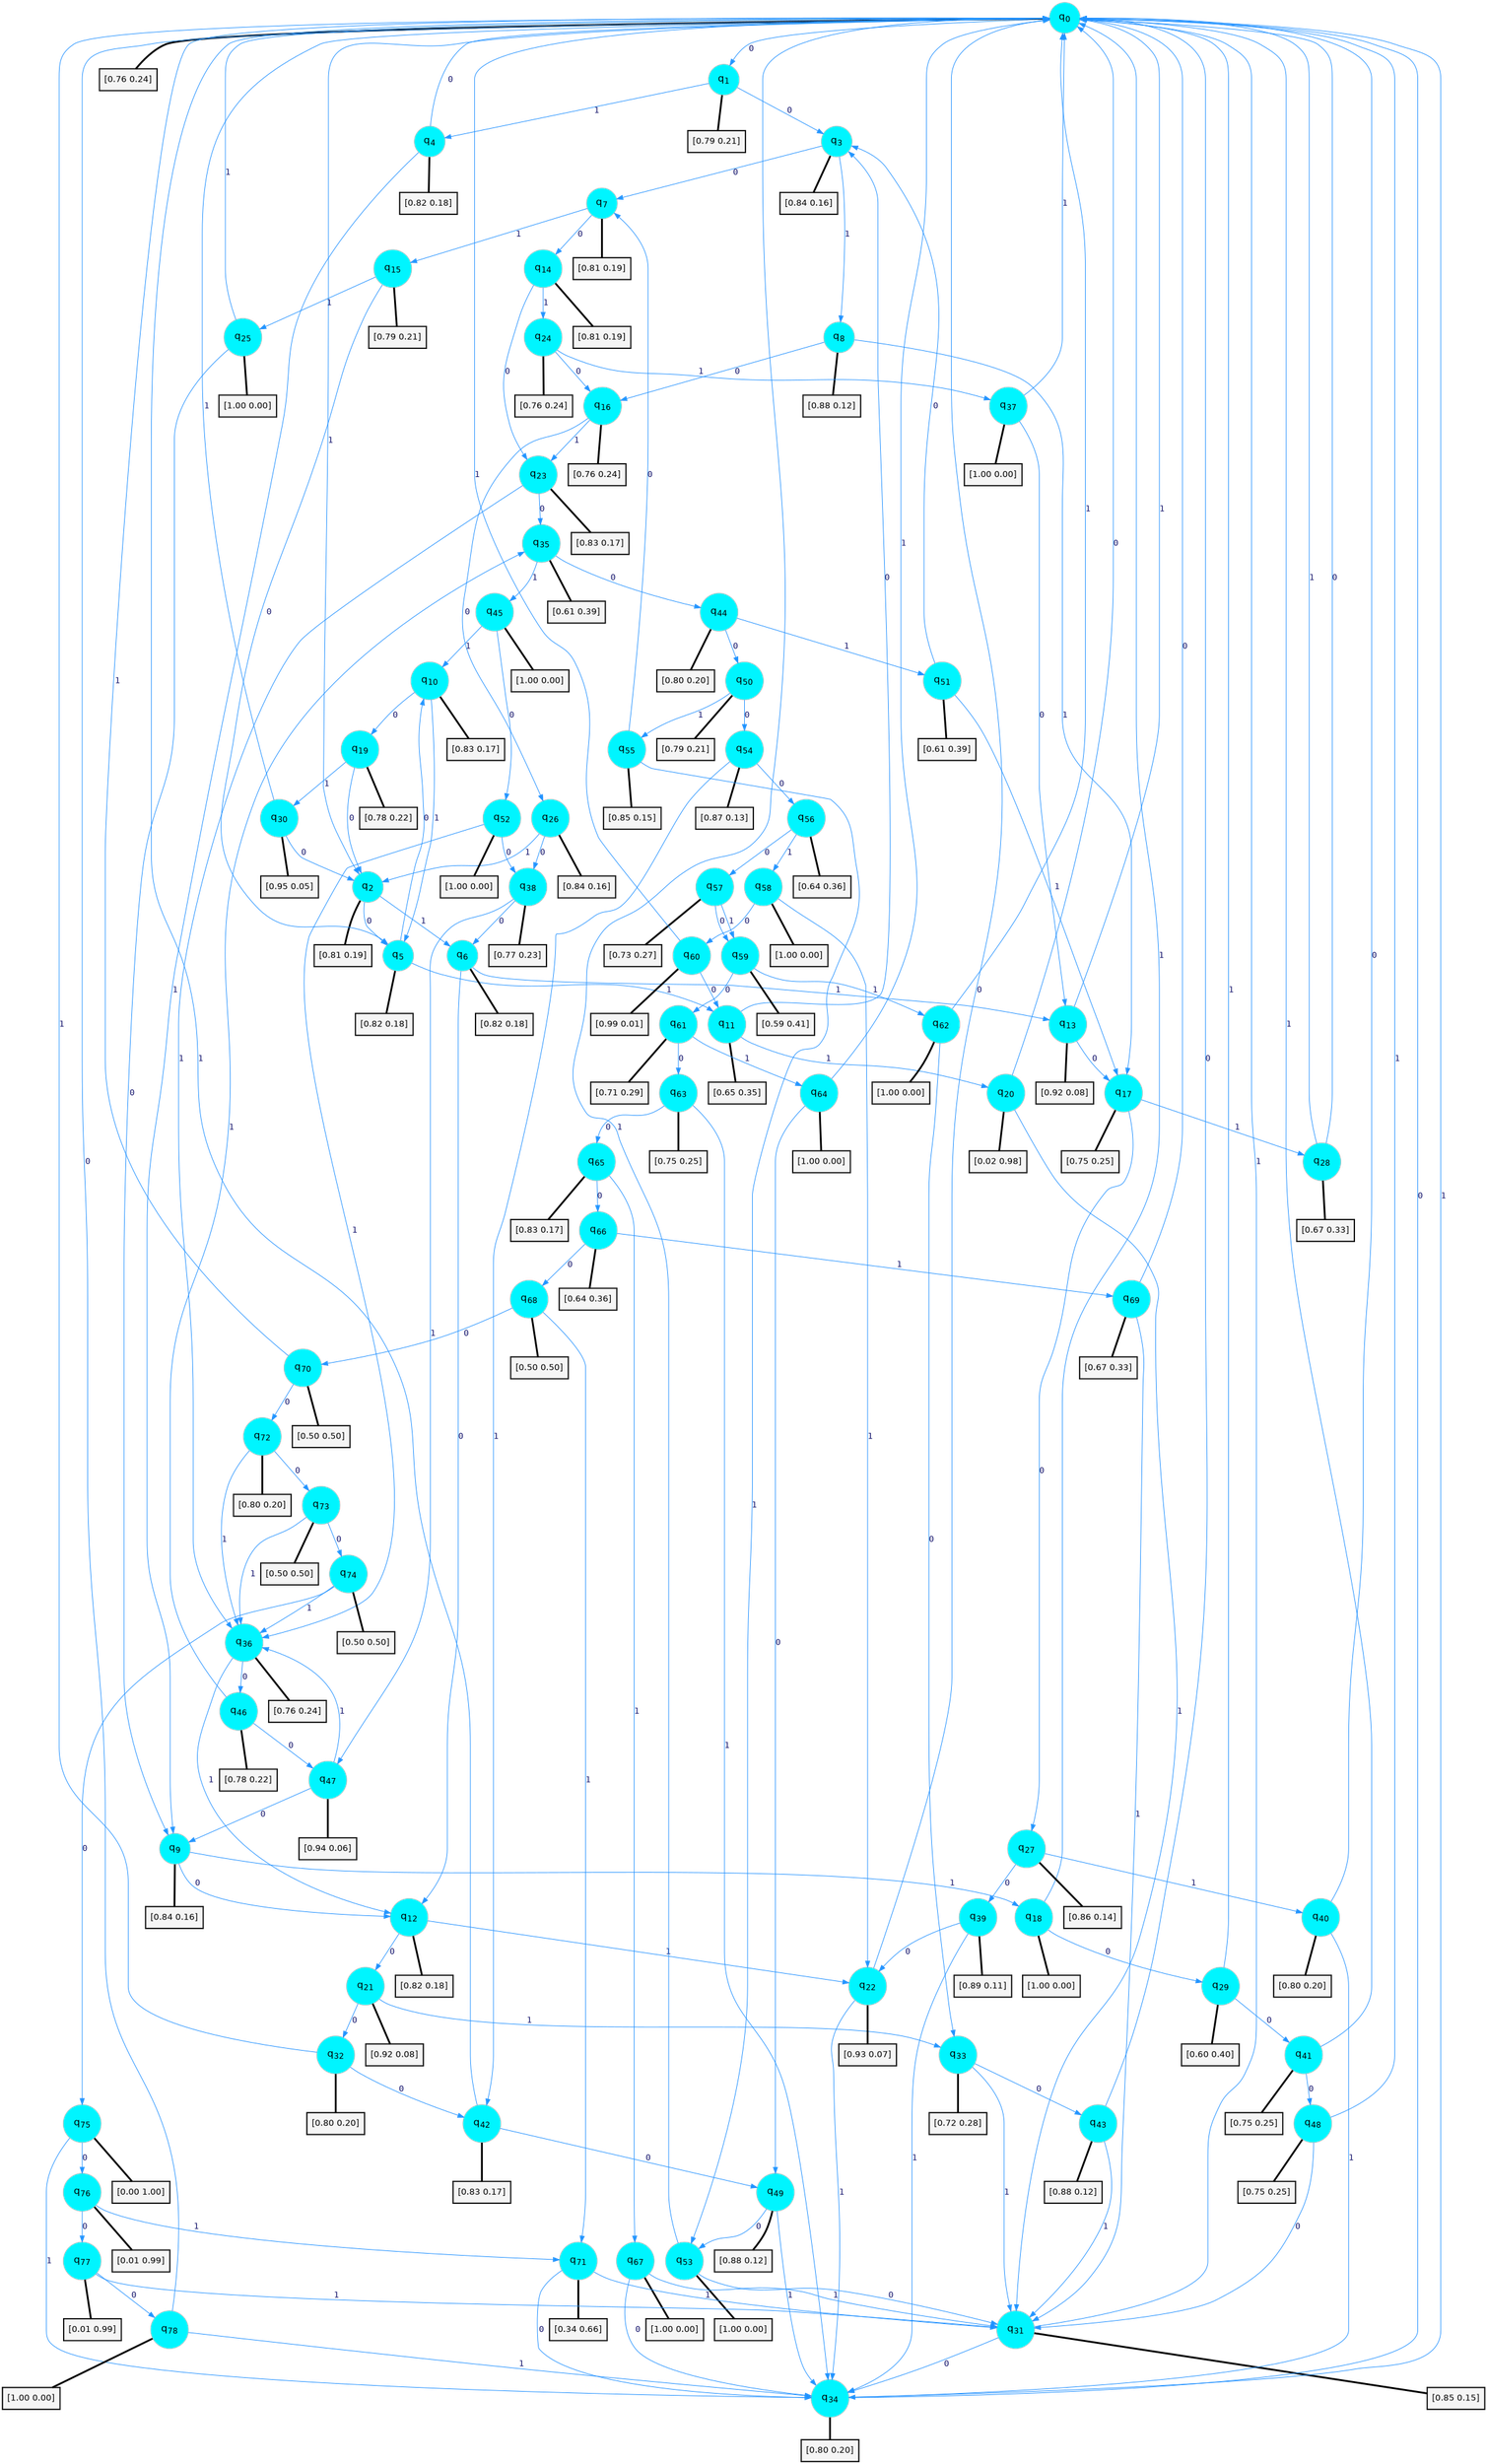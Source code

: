 digraph G {
graph [
bgcolor=transparent, dpi=300, rankdir=TD, size="40,25"];
node [
color=gray, fillcolor=turquoise1, fontcolor=black, fontname=Helvetica, fontsize=16, fontweight=bold, shape=circle, style=filled];
edge [
arrowsize=1, color=dodgerblue1, fontcolor=midnightblue, fontname=courier, fontweight=bold, penwidth=1, style=solid, weight=20];
0[label=<q<SUB>0</SUB>>];
1[label=<q<SUB>1</SUB>>];
2[label=<q<SUB>2</SUB>>];
3[label=<q<SUB>3</SUB>>];
4[label=<q<SUB>4</SUB>>];
5[label=<q<SUB>5</SUB>>];
6[label=<q<SUB>6</SUB>>];
7[label=<q<SUB>7</SUB>>];
8[label=<q<SUB>8</SUB>>];
9[label=<q<SUB>9</SUB>>];
10[label=<q<SUB>10</SUB>>];
11[label=<q<SUB>11</SUB>>];
12[label=<q<SUB>12</SUB>>];
13[label=<q<SUB>13</SUB>>];
14[label=<q<SUB>14</SUB>>];
15[label=<q<SUB>15</SUB>>];
16[label=<q<SUB>16</SUB>>];
17[label=<q<SUB>17</SUB>>];
18[label=<q<SUB>18</SUB>>];
19[label=<q<SUB>19</SUB>>];
20[label=<q<SUB>20</SUB>>];
21[label=<q<SUB>21</SUB>>];
22[label=<q<SUB>22</SUB>>];
23[label=<q<SUB>23</SUB>>];
24[label=<q<SUB>24</SUB>>];
25[label=<q<SUB>25</SUB>>];
26[label=<q<SUB>26</SUB>>];
27[label=<q<SUB>27</SUB>>];
28[label=<q<SUB>28</SUB>>];
29[label=<q<SUB>29</SUB>>];
30[label=<q<SUB>30</SUB>>];
31[label=<q<SUB>31</SUB>>];
32[label=<q<SUB>32</SUB>>];
33[label=<q<SUB>33</SUB>>];
34[label=<q<SUB>34</SUB>>];
35[label=<q<SUB>35</SUB>>];
36[label=<q<SUB>36</SUB>>];
37[label=<q<SUB>37</SUB>>];
38[label=<q<SUB>38</SUB>>];
39[label=<q<SUB>39</SUB>>];
40[label=<q<SUB>40</SUB>>];
41[label=<q<SUB>41</SUB>>];
42[label=<q<SUB>42</SUB>>];
43[label=<q<SUB>43</SUB>>];
44[label=<q<SUB>44</SUB>>];
45[label=<q<SUB>45</SUB>>];
46[label=<q<SUB>46</SUB>>];
47[label=<q<SUB>47</SUB>>];
48[label=<q<SUB>48</SUB>>];
49[label=<q<SUB>49</SUB>>];
50[label=<q<SUB>50</SUB>>];
51[label=<q<SUB>51</SUB>>];
52[label=<q<SUB>52</SUB>>];
53[label=<q<SUB>53</SUB>>];
54[label=<q<SUB>54</SUB>>];
55[label=<q<SUB>55</SUB>>];
56[label=<q<SUB>56</SUB>>];
57[label=<q<SUB>57</SUB>>];
58[label=<q<SUB>58</SUB>>];
59[label=<q<SUB>59</SUB>>];
60[label=<q<SUB>60</SUB>>];
61[label=<q<SUB>61</SUB>>];
62[label=<q<SUB>62</SUB>>];
63[label=<q<SUB>63</SUB>>];
64[label=<q<SUB>64</SUB>>];
65[label=<q<SUB>65</SUB>>];
66[label=<q<SUB>66</SUB>>];
67[label=<q<SUB>67</SUB>>];
68[label=<q<SUB>68</SUB>>];
69[label=<q<SUB>69</SUB>>];
70[label=<q<SUB>70</SUB>>];
71[label=<q<SUB>71</SUB>>];
72[label=<q<SUB>72</SUB>>];
73[label=<q<SUB>73</SUB>>];
74[label=<q<SUB>74</SUB>>];
75[label=<q<SUB>75</SUB>>];
76[label=<q<SUB>76</SUB>>];
77[label=<q<SUB>77</SUB>>];
78[label=<q<SUB>78</SUB>>];
79[label="[0.76 0.24]", shape=box,fontcolor=black, fontname=Helvetica, fontsize=14, penwidth=2, fillcolor=whitesmoke,color=black];
80[label="[0.79 0.21]", shape=box,fontcolor=black, fontname=Helvetica, fontsize=14, penwidth=2, fillcolor=whitesmoke,color=black];
81[label="[0.81 0.19]", shape=box,fontcolor=black, fontname=Helvetica, fontsize=14, penwidth=2, fillcolor=whitesmoke,color=black];
82[label="[0.84 0.16]", shape=box,fontcolor=black, fontname=Helvetica, fontsize=14, penwidth=2, fillcolor=whitesmoke,color=black];
83[label="[0.82 0.18]", shape=box,fontcolor=black, fontname=Helvetica, fontsize=14, penwidth=2, fillcolor=whitesmoke,color=black];
84[label="[0.82 0.18]", shape=box,fontcolor=black, fontname=Helvetica, fontsize=14, penwidth=2, fillcolor=whitesmoke,color=black];
85[label="[0.82 0.18]", shape=box,fontcolor=black, fontname=Helvetica, fontsize=14, penwidth=2, fillcolor=whitesmoke,color=black];
86[label="[0.81 0.19]", shape=box,fontcolor=black, fontname=Helvetica, fontsize=14, penwidth=2, fillcolor=whitesmoke,color=black];
87[label="[0.88 0.12]", shape=box,fontcolor=black, fontname=Helvetica, fontsize=14, penwidth=2, fillcolor=whitesmoke,color=black];
88[label="[0.84 0.16]", shape=box,fontcolor=black, fontname=Helvetica, fontsize=14, penwidth=2, fillcolor=whitesmoke,color=black];
89[label="[0.83 0.17]", shape=box,fontcolor=black, fontname=Helvetica, fontsize=14, penwidth=2, fillcolor=whitesmoke,color=black];
90[label="[0.65 0.35]", shape=box,fontcolor=black, fontname=Helvetica, fontsize=14, penwidth=2, fillcolor=whitesmoke,color=black];
91[label="[0.82 0.18]", shape=box,fontcolor=black, fontname=Helvetica, fontsize=14, penwidth=2, fillcolor=whitesmoke,color=black];
92[label="[0.92 0.08]", shape=box,fontcolor=black, fontname=Helvetica, fontsize=14, penwidth=2, fillcolor=whitesmoke,color=black];
93[label="[0.81 0.19]", shape=box,fontcolor=black, fontname=Helvetica, fontsize=14, penwidth=2, fillcolor=whitesmoke,color=black];
94[label="[0.79 0.21]", shape=box,fontcolor=black, fontname=Helvetica, fontsize=14, penwidth=2, fillcolor=whitesmoke,color=black];
95[label="[0.76 0.24]", shape=box,fontcolor=black, fontname=Helvetica, fontsize=14, penwidth=2, fillcolor=whitesmoke,color=black];
96[label="[0.75 0.25]", shape=box,fontcolor=black, fontname=Helvetica, fontsize=14, penwidth=2, fillcolor=whitesmoke,color=black];
97[label="[1.00 0.00]", shape=box,fontcolor=black, fontname=Helvetica, fontsize=14, penwidth=2, fillcolor=whitesmoke,color=black];
98[label="[0.78 0.22]", shape=box,fontcolor=black, fontname=Helvetica, fontsize=14, penwidth=2, fillcolor=whitesmoke,color=black];
99[label="[0.02 0.98]", shape=box,fontcolor=black, fontname=Helvetica, fontsize=14, penwidth=2, fillcolor=whitesmoke,color=black];
100[label="[0.92 0.08]", shape=box,fontcolor=black, fontname=Helvetica, fontsize=14, penwidth=2, fillcolor=whitesmoke,color=black];
101[label="[0.93 0.07]", shape=box,fontcolor=black, fontname=Helvetica, fontsize=14, penwidth=2, fillcolor=whitesmoke,color=black];
102[label="[0.83 0.17]", shape=box,fontcolor=black, fontname=Helvetica, fontsize=14, penwidth=2, fillcolor=whitesmoke,color=black];
103[label="[0.76 0.24]", shape=box,fontcolor=black, fontname=Helvetica, fontsize=14, penwidth=2, fillcolor=whitesmoke,color=black];
104[label="[1.00 0.00]", shape=box,fontcolor=black, fontname=Helvetica, fontsize=14, penwidth=2, fillcolor=whitesmoke,color=black];
105[label="[0.84 0.16]", shape=box,fontcolor=black, fontname=Helvetica, fontsize=14, penwidth=2, fillcolor=whitesmoke,color=black];
106[label="[0.86 0.14]", shape=box,fontcolor=black, fontname=Helvetica, fontsize=14, penwidth=2, fillcolor=whitesmoke,color=black];
107[label="[0.67 0.33]", shape=box,fontcolor=black, fontname=Helvetica, fontsize=14, penwidth=2, fillcolor=whitesmoke,color=black];
108[label="[0.60 0.40]", shape=box,fontcolor=black, fontname=Helvetica, fontsize=14, penwidth=2, fillcolor=whitesmoke,color=black];
109[label="[0.95 0.05]", shape=box,fontcolor=black, fontname=Helvetica, fontsize=14, penwidth=2, fillcolor=whitesmoke,color=black];
110[label="[0.85 0.15]", shape=box,fontcolor=black, fontname=Helvetica, fontsize=14, penwidth=2, fillcolor=whitesmoke,color=black];
111[label="[0.80 0.20]", shape=box,fontcolor=black, fontname=Helvetica, fontsize=14, penwidth=2, fillcolor=whitesmoke,color=black];
112[label="[0.72 0.28]", shape=box,fontcolor=black, fontname=Helvetica, fontsize=14, penwidth=2, fillcolor=whitesmoke,color=black];
113[label="[0.80 0.20]", shape=box,fontcolor=black, fontname=Helvetica, fontsize=14, penwidth=2, fillcolor=whitesmoke,color=black];
114[label="[0.61 0.39]", shape=box,fontcolor=black, fontname=Helvetica, fontsize=14, penwidth=2, fillcolor=whitesmoke,color=black];
115[label="[0.76 0.24]", shape=box,fontcolor=black, fontname=Helvetica, fontsize=14, penwidth=2, fillcolor=whitesmoke,color=black];
116[label="[1.00 0.00]", shape=box,fontcolor=black, fontname=Helvetica, fontsize=14, penwidth=2, fillcolor=whitesmoke,color=black];
117[label="[0.77 0.23]", shape=box,fontcolor=black, fontname=Helvetica, fontsize=14, penwidth=2, fillcolor=whitesmoke,color=black];
118[label="[0.89 0.11]", shape=box,fontcolor=black, fontname=Helvetica, fontsize=14, penwidth=2, fillcolor=whitesmoke,color=black];
119[label="[0.80 0.20]", shape=box,fontcolor=black, fontname=Helvetica, fontsize=14, penwidth=2, fillcolor=whitesmoke,color=black];
120[label="[0.75 0.25]", shape=box,fontcolor=black, fontname=Helvetica, fontsize=14, penwidth=2, fillcolor=whitesmoke,color=black];
121[label="[0.83 0.17]", shape=box,fontcolor=black, fontname=Helvetica, fontsize=14, penwidth=2, fillcolor=whitesmoke,color=black];
122[label="[0.88 0.12]", shape=box,fontcolor=black, fontname=Helvetica, fontsize=14, penwidth=2, fillcolor=whitesmoke,color=black];
123[label="[0.80 0.20]", shape=box,fontcolor=black, fontname=Helvetica, fontsize=14, penwidth=2, fillcolor=whitesmoke,color=black];
124[label="[1.00 0.00]", shape=box,fontcolor=black, fontname=Helvetica, fontsize=14, penwidth=2, fillcolor=whitesmoke,color=black];
125[label="[0.78 0.22]", shape=box,fontcolor=black, fontname=Helvetica, fontsize=14, penwidth=2, fillcolor=whitesmoke,color=black];
126[label="[0.94 0.06]", shape=box,fontcolor=black, fontname=Helvetica, fontsize=14, penwidth=2, fillcolor=whitesmoke,color=black];
127[label="[0.75 0.25]", shape=box,fontcolor=black, fontname=Helvetica, fontsize=14, penwidth=2, fillcolor=whitesmoke,color=black];
128[label="[0.88 0.12]", shape=box,fontcolor=black, fontname=Helvetica, fontsize=14, penwidth=2, fillcolor=whitesmoke,color=black];
129[label="[0.79 0.21]", shape=box,fontcolor=black, fontname=Helvetica, fontsize=14, penwidth=2, fillcolor=whitesmoke,color=black];
130[label="[0.61 0.39]", shape=box,fontcolor=black, fontname=Helvetica, fontsize=14, penwidth=2, fillcolor=whitesmoke,color=black];
131[label="[1.00 0.00]", shape=box,fontcolor=black, fontname=Helvetica, fontsize=14, penwidth=2, fillcolor=whitesmoke,color=black];
132[label="[1.00 0.00]", shape=box,fontcolor=black, fontname=Helvetica, fontsize=14, penwidth=2, fillcolor=whitesmoke,color=black];
133[label="[0.87 0.13]", shape=box,fontcolor=black, fontname=Helvetica, fontsize=14, penwidth=2, fillcolor=whitesmoke,color=black];
134[label="[0.85 0.15]", shape=box,fontcolor=black, fontname=Helvetica, fontsize=14, penwidth=2, fillcolor=whitesmoke,color=black];
135[label="[0.64 0.36]", shape=box,fontcolor=black, fontname=Helvetica, fontsize=14, penwidth=2, fillcolor=whitesmoke,color=black];
136[label="[0.73 0.27]", shape=box,fontcolor=black, fontname=Helvetica, fontsize=14, penwidth=2, fillcolor=whitesmoke,color=black];
137[label="[1.00 0.00]", shape=box,fontcolor=black, fontname=Helvetica, fontsize=14, penwidth=2, fillcolor=whitesmoke,color=black];
138[label="[0.59 0.41]", shape=box,fontcolor=black, fontname=Helvetica, fontsize=14, penwidth=2, fillcolor=whitesmoke,color=black];
139[label="[0.99 0.01]", shape=box,fontcolor=black, fontname=Helvetica, fontsize=14, penwidth=2, fillcolor=whitesmoke,color=black];
140[label="[0.71 0.29]", shape=box,fontcolor=black, fontname=Helvetica, fontsize=14, penwidth=2, fillcolor=whitesmoke,color=black];
141[label="[1.00 0.00]", shape=box,fontcolor=black, fontname=Helvetica, fontsize=14, penwidth=2, fillcolor=whitesmoke,color=black];
142[label="[0.75 0.25]", shape=box,fontcolor=black, fontname=Helvetica, fontsize=14, penwidth=2, fillcolor=whitesmoke,color=black];
143[label="[1.00 0.00]", shape=box,fontcolor=black, fontname=Helvetica, fontsize=14, penwidth=2, fillcolor=whitesmoke,color=black];
144[label="[0.83 0.17]", shape=box,fontcolor=black, fontname=Helvetica, fontsize=14, penwidth=2, fillcolor=whitesmoke,color=black];
145[label="[0.64 0.36]", shape=box,fontcolor=black, fontname=Helvetica, fontsize=14, penwidth=2, fillcolor=whitesmoke,color=black];
146[label="[1.00 0.00]", shape=box,fontcolor=black, fontname=Helvetica, fontsize=14, penwidth=2, fillcolor=whitesmoke,color=black];
147[label="[0.50 0.50]", shape=box,fontcolor=black, fontname=Helvetica, fontsize=14, penwidth=2, fillcolor=whitesmoke,color=black];
148[label="[0.67 0.33]", shape=box,fontcolor=black, fontname=Helvetica, fontsize=14, penwidth=2, fillcolor=whitesmoke,color=black];
149[label="[0.50 0.50]", shape=box,fontcolor=black, fontname=Helvetica, fontsize=14, penwidth=2, fillcolor=whitesmoke,color=black];
150[label="[0.34 0.66]", shape=box,fontcolor=black, fontname=Helvetica, fontsize=14, penwidth=2, fillcolor=whitesmoke,color=black];
151[label="[0.80 0.20]", shape=box,fontcolor=black, fontname=Helvetica, fontsize=14, penwidth=2, fillcolor=whitesmoke,color=black];
152[label="[0.50 0.50]", shape=box,fontcolor=black, fontname=Helvetica, fontsize=14, penwidth=2, fillcolor=whitesmoke,color=black];
153[label="[0.50 0.50]", shape=box,fontcolor=black, fontname=Helvetica, fontsize=14, penwidth=2, fillcolor=whitesmoke,color=black];
154[label="[0.00 1.00]", shape=box,fontcolor=black, fontname=Helvetica, fontsize=14, penwidth=2, fillcolor=whitesmoke,color=black];
155[label="[0.01 0.99]", shape=box,fontcolor=black, fontname=Helvetica, fontsize=14, penwidth=2, fillcolor=whitesmoke,color=black];
156[label="[0.01 0.99]", shape=box,fontcolor=black, fontname=Helvetica, fontsize=14, penwidth=2, fillcolor=whitesmoke,color=black];
157[label="[1.00 0.00]", shape=box,fontcolor=black, fontname=Helvetica, fontsize=14, penwidth=2, fillcolor=whitesmoke,color=black];
0->1 [label=0];
0->2 [label=1];
0->79 [arrowhead=none, penwidth=3,color=black];
1->3 [label=0];
1->4 [label=1];
1->80 [arrowhead=none, penwidth=3,color=black];
2->5 [label=0];
2->6 [label=1];
2->81 [arrowhead=none, penwidth=3,color=black];
3->7 [label=0];
3->8 [label=1];
3->82 [arrowhead=none, penwidth=3,color=black];
4->0 [label=0];
4->9 [label=1];
4->83 [arrowhead=none, penwidth=3,color=black];
5->10 [label=0];
5->11 [label=1];
5->84 [arrowhead=none, penwidth=3,color=black];
6->12 [label=0];
6->13 [label=1];
6->85 [arrowhead=none, penwidth=3,color=black];
7->14 [label=0];
7->15 [label=1];
7->86 [arrowhead=none, penwidth=3,color=black];
8->16 [label=0];
8->17 [label=1];
8->87 [arrowhead=none, penwidth=3,color=black];
9->12 [label=0];
9->18 [label=1];
9->88 [arrowhead=none, penwidth=3,color=black];
10->19 [label=0];
10->5 [label=1];
10->89 [arrowhead=none, penwidth=3,color=black];
11->3 [label=0];
11->20 [label=1];
11->90 [arrowhead=none, penwidth=3,color=black];
12->21 [label=0];
12->22 [label=1];
12->91 [arrowhead=none, penwidth=3,color=black];
13->17 [label=0];
13->0 [label=1];
13->92 [arrowhead=none, penwidth=3,color=black];
14->23 [label=0];
14->24 [label=1];
14->93 [arrowhead=none, penwidth=3,color=black];
15->5 [label=0];
15->25 [label=1];
15->94 [arrowhead=none, penwidth=3,color=black];
16->26 [label=0];
16->23 [label=1];
16->95 [arrowhead=none, penwidth=3,color=black];
17->27 [label=0];
17->28 [label=1];
17->96 [arrowhead=none, penwidth=3,color=black];
18->29 [label=0];
18->0 [label=1];
18->97 [arrowhead=none, penwidth=3,color=black];
19->2 [label=0];
19->30 [label=1];
19->98 [arrowhead=none, penwidth=3,color=black];
20->0 [label=0];
20->31 [label=1];
20->99 [arrowhead=none, penwidth=3,color=black];
21->32 [label=0];
21->33 [label=1];
21->100 [arrowhead=none, penwidth=3,color=black];
22->0 [label=0];
22->34 [label=1];
22->101 [arrowhead=none, penwidth=3,color=black];
23->35 [label=0];
23->36 [label=1];
23->102 [arrowhead=none, penwidth=3,color=black];
24->16 [label=0];
24->37 [label=1];
24->103 [arrowhead=none, penwidth=3,color=black];
25->9 [label=0];
25->0 [label=1];
25->104 [arrowhead=none, penwidth=3,color=black];
26->38 [label=0];
26->2 [label=1];
26->105 [arrowhead=none, penwidth=3,color=black];
27->39 [label=0];
27->40 [label=1];
27->106 [arrowhead=none, penwidth=3,color=black];
28->0 [label=0];
28->0 [label=1];
28->107 [arrowhead=none, penwidth=3,color=black];
29->41 [label=0];
29->0 [label=1];
29->108 [arrowhead=none, penwidth=3,color=black];
30->2 [label=0];
30->0 [label=1];
30->109 [arrowhead=none, penwidth=3,color=black];
31->34 [label=0];
31->0 [label=1];
31->110 [arrowhead=none, penwidth=3,color=black];
32->42 [label=0];
32->0 [label=1];
32->111 [arrowhead=none, penwidth=3,color=black];
33->43 [label=0];
33->31 [label=1];
33->112 [arrowhead=none, penwidth=3,color=black];
34->0 [label=0];
34->0 [label=1];
34->113 [arrowhead=none, penwidth=3,color=black];
35->44 [label=0];
35->45 [label=1];
35->114 [arrowhead=none, penwidth=3,color=black];
36->46 [label=0];
36->12 [label=1];
36->115 [arrowhead=none, penwidth=3,color=black];
37->13 [label=0];
37->0 [label=1];
37->116 [arrowhead=none, penwidth=3,color=black];
38->6 [label=0];
38->47 [label=1];
38->117 [arrowhead=none, penwidth=3,color=black];
39->22 [label=0];
39->34 [label=1];
39->118 [arrowhead=none, penwidth=3,color=black];
40->0 [label=0];
40->34 [label=1];
40->119 [arrowhead=none, penwidth=3,color=black];
41->48 [label=0];
41->0 [label=1];
41->120 [arrowhead=none, penwidth=3,color=black];
42->49 [label=0];
42->0 [label=1];
42->121 [arrowhead=none, penwidth=3,color=black];
43->0 [label=0];
43->31 [label=1];
43->122 [arrowhead=none, penwidth=3,color=black];
44->50 [label=0];
44->51 [label=1];
44->123 [arrowhead=none, penwidth=3,color=black];
45->52 [label=0];
45->10 [label=1];
45->124 [arrowhead=none, penwidth=3,color=black];
46->47 [label=0];
46->35 [label=1];
46->125 [arrowhead=none, penwidth=3,color=black];
47->9 [label=0];
47->36 [label=1];
47->126 [arrowhead=none, penwidth=3,color=black];
48->31 [label=0];
48->0 [label=1];
48->127 [arrowhead=none, penwidth=3,color=black];
49->53 [label=0];
49->34 [label=1];
49->128 [arrowhead=none, penwidth=3,color=black];
50->54 [label=0];
50->55 [label=1];
50->129 [arrowhead=none, penwidth=3,color=black];
51->3 [label=0];
51->17 [label=1];
51->130 [arrowhead=none, penwidth=3,color=black];
52->38 [label=0];
52->36 [label=1];
52->131 [arrowhead=none, penwidth=3,color=black];
53->31 [label=0];
53->0 [label=1];
53->132 [arrowhead=none, penwidth=3,color=black];
54->56 [label=0];
54->42 [label=1];
54->133 [arrowhead=none, penwidth=3,color=black];
55->7 [label=0];
55->53 [label=1];
55->134 [arrowhead=none, penwidth=3,color=black];
56->57 [label=0];
56->58 [label=1];
56->135 [arrowhead=none, penwidth=3,color=black];
57->59 [label=0];
57->59 [label=1];
57->136 [arrowhead=none, penwidth=3,color=black];
58->60 [label=0];
58->22 [label=1];
58->137 [arrowhead=none, penwidth=3,color=black];
59->61 [label=0];
59->62 [label=1];
59->138 [arrowhead=none, penwidth=3,color=black];
60->11 [label=0];
60->0 [label=1];
60->139 [arrowhead=none, penwidth=3,color=black];
61->63 [label=0];
61->64 [label=1];
61->140 [arrowhead=none, penwidth=3,color=black];
62->33 [label=0];
62->0 [label=1];
62->141 [arrowhead=none, penwidth=3,color=black];
63->65 [label=0];
63->34 [label=1];
63->142 [arrowhead=none, penwidth=3,color=black];
64->49 [label=0];
64->0 [label=1];
64->143 [arrowhead=none, penwidth=3,color=black];
65->66 [label=0];
65->67 [label=1];
65->144 [arrowhead=none, penwidth=3,color=black];
66->68 [label=0];
66->69 [label=1];
66->145 [arrowhead=none, penwidth=3,color=black];
67->34 [label=0];
67->31 [label=1];
67->146 [arrowhead=none, penwidth=3,color=black];
68->70 [label=0];
68->71 [label=1];
68->147 [arrowhead=none, penwidth=3,color=black];
69->0 [label=0];
69->31 [label=1];
69->148 [arrowhead=none, penwidth=3,color=black];
70->72 [label=0];
70->0 [label=1];
70->149 [arrowhead=none, penwidth=3,color=black];
71->34 [label=0];
71->31 [label=1];
71->150 [arrowhead=none, penwidth=3,color=black];
72->73 [label=0];
72->36 [label=1];
72->151 [arrowhead=none, penwidth=3,color=black];
73->74 [label=0];
73->36 [label=1];
73->152 [arrowhead=none, penwidth=3,color=black];
74->75 [label=0];
74->36 [label=1];
74->153 [arrowhead=none, penwidth=3,color=black];
75->76 [label=0];
75->34 [label=1];
75->154 [arrowhead=none, penwidth=3,color=black];
76->77 [label=0];
76->71 [label=1];
76->155 [arrowhead=none, penwidth=3,color=black];
77->78 [label=0];
77->31 [label=1];
77->156 [arrowhead=none, penwidth=3,color=black];
78->0 [label=0];
78->34 [label=1];
78->157 [arrowhead=none, penwidth=3,color=black];
}
